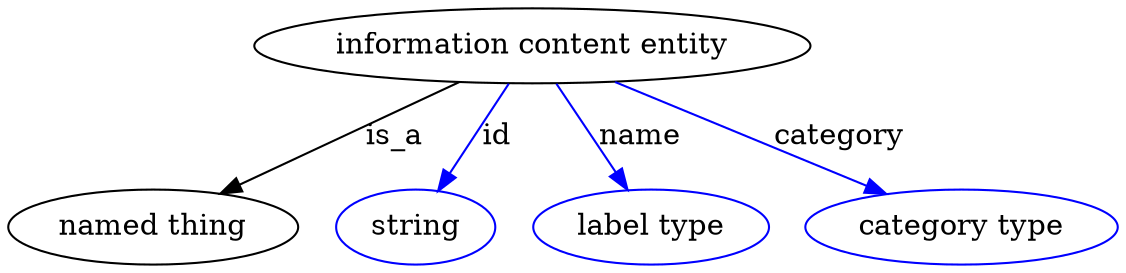 digraph {
	graph [bb="0,0,433.74,123"];
	node [label="\N"];
	"information content entity"	[height=0.5,
		label="information content entity",
		pos="206.25,105",
		width=2.8706];
	"named thing"	[height=0.5,
		pos="55.245,18",
		width=1.5346];
	"information content entity" -> "named thing"	[label=is_a,
		lp="151.25,61.5",
		pos="e,81.742,33.915 177.13,87.611 152.45,73.716 116.96,53.74 90.637,38.923"];
	id	[color=blue,
		height=0.5,
		label=string,
		pos="159.25,18",
		width=0.84854];
	"information content entity" -> id	[color=blue,
		label=id,
		lp="191.75,61.5",
		pos="e,168.26,35.31 196.73,86.799 189.98,74.58 180.8,57.976 173.21,44.257",
		style=solid];
	name	[color=blue,
		height=0.5,
		label="label type",
		pos="253.25,18",
		width=1.2638];
	"information content entity" -> name	[color=blue,
		label=name,
		lp="248.75,61.5",
		pos="e,243.91,35.885 215.76,86.799 222.43,74.738 231.46,58.403 238.98,44.79",
		style=solid];
	category	[color=blue,
		height=0.5,
		label="category type",
		pos="375.25,18",
		width=1.6249];
	"information content entity" -> category	[color=blue,
		label=category,
		lp="324.75,61.5",
		pos="e,346,33.707 238.43,87.812 266.43,73.73 307.06,53.293 336.77,38.351",
		style=solid];
}
